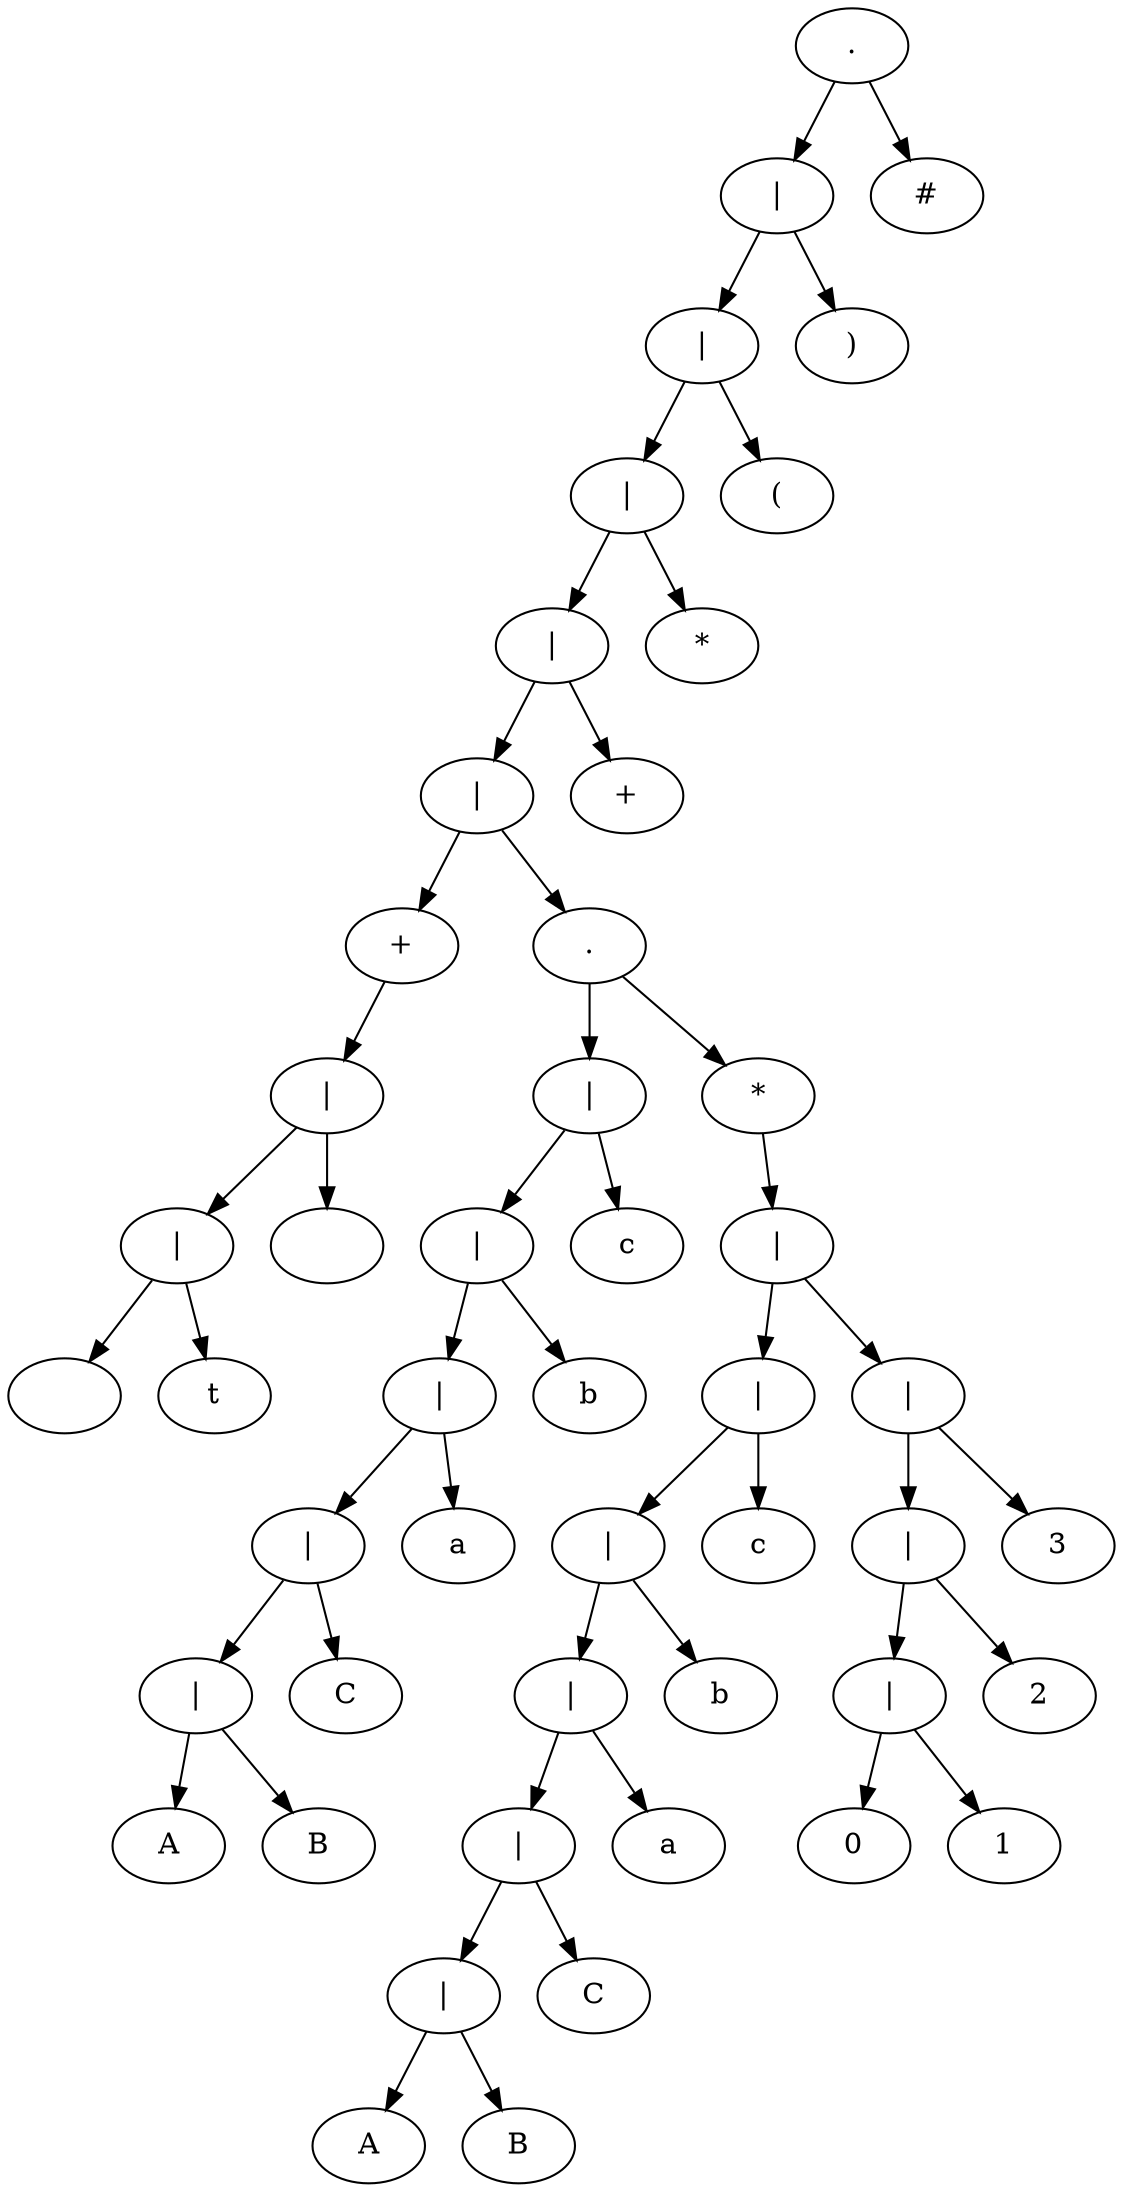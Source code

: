 digraph {
	1429429347440 [label="."]
	1429429347440 -> 1429429347344
	1429429347344 [label="|"]
	1429429347344 -> 1429429347248
	1429429347248 [label="|"]
	1429429347248 -> 1429429347152
	1429429347152 [label="|"]
	1429429347152 -> 1429429347056
	1429429347056 [label="|"]
	1429429347056 -> 1429429346960
	1429429346960 [label="|"]
	1429429346960 -> 1429429345376
	1429429345376 [label="+"]
	1429429345376 -> 1429429345328
	1429429345328 [label="|"]
	1429429345328 -> 1429429345232
	1429429345232 [label="|"]
	1429429345232 -> 1429429345136
	1429429345136 [label=" "]
	1429429345232 -> 1429429345184
	1429429345184 [label="\t"]
	1429429345328 -> 1429429345280
	1429429345280 [label="\n"]
	1429429346960 -> 1429429346912
	1429429346912 [label="."]
	1429429346912 -> 1429429345904
	1429429345904 [label="|"]
	1429429345904 -> 1429429345808
	1429429345808 [label="|"]
	1429429345808 -> 1429429345712
	1429429345712 [label="|"]
	1429429345712 -> 1429429345616
	1429429345616 [label="|"]
	1429429345616 -> 1429429345520
	1429429345520 [label="|"]
	1429429345520 -> 1429429345424
	1429429345424 [label=A]
	1429429345520 -> 1429429345472
	1429429345472 [label=B]
	1429429345616 -> 1429429345568
	1429429345568 [label=C]
	1429429345712 -> 1429429345664
	1429429345664 [label=a]
	1429429345808 -> 1429429345760
	1429429345760 [label=b]
	1429429345904 -> 1429429345856
	1429429345856 [label=c]
	1429429346912 -> 1429429346864
	1429429346864 [label="*"]
	1429429346864 -> 1429429346816
	1429429346816 [label="|"]
	1429429346816 -> 1429429346432
	1429429346432 [label="|"]
	1429429346432 -> 1429429346336
	1429429346336 [label="|"]
	1429429346336 -> 1429429346240
	1429429346240 [label="|"]
	1429429346240 -> 1429429346144
	1429429346144 [label="|"]
	1429429346144 -> 1429429346048
	1429429346048 [label="|"]
	1429429346048 -> 1429429345952
	1429429345952 [label=A]
	1429429346048 -> 1429429346000
	1429429346000 [label=B]
	1429429346144 -> 1429429346096
	1429429346096 [label=C]
	1429429346240 -> 1429429346192
	1429429346192 [label=a]
	1429429346336 -> 1429429346288
	1429429346288 [label=b]
	1429429346432 -> 1429429346384
	1429429346384 [label=c]
	1429429346816 -> 1429429346768
	1429429346768 [label="|"]
	1429429346768 -> 1429429346672
	1429429346672 [label="|"]
	1429429346672 -> 1429429346576
	1429429346576 [label="|"]
	1429429346576 -> 1429429346480
	1429429346480 [label=0]
	1429429346576 -> 1429429346528
	1429429346528 [label=1]
	1429429346672 -> 1429429346624
	1429429346624 [label=2]
	1429429346768 -> 1429429346720
	1429429346720 [label=3]
	1429429347056 -> 1429429347008
	1429429347008 [label="+"]
	1429429347152 -> 1429429347104
	1429429347104 [label="*"]
	1429429347248 -> 1429429347200
	1429429347200 [label="("]
	1429429347344 -> 1429429347296
	1429429347296 [label=")"]
	1429429347440 -> 1429429347392
	1429429347392 [label="#"]
}
